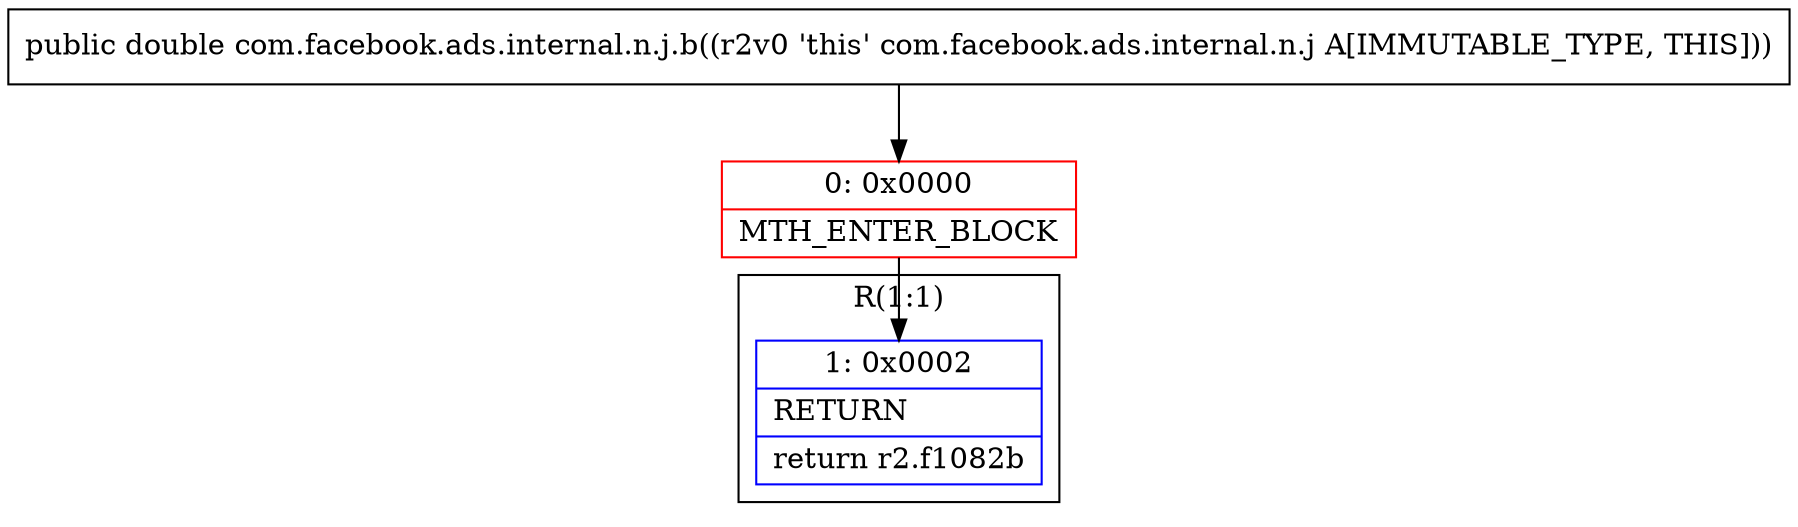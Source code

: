 digraph "CFG forcom.facebook.ads.internal.n.j.b()D" {
subgraph cluster_Region_57034382 {
label = "R(1:1)";
node [shape=record,color=blue];
Node_1 [shape=record,label="{1\:\ 0x0002|RETURN\l|return r2.f1082b\l}"];
}
Node_0 [shape=record,color=red,label="{0\:\ 0x0000|MTH_ENTER_BLOCK\l}"];
MethodNode[shape=record,label="{public double com.facebook.ads.internal.n.j.b((r2v0 'this' com.facebook.ads.internal.n.j A[IMMUTABLE_TYPE, THIS])) }"];
MethodNode -> Node_0;
Node_0 -> Node_1;
}

